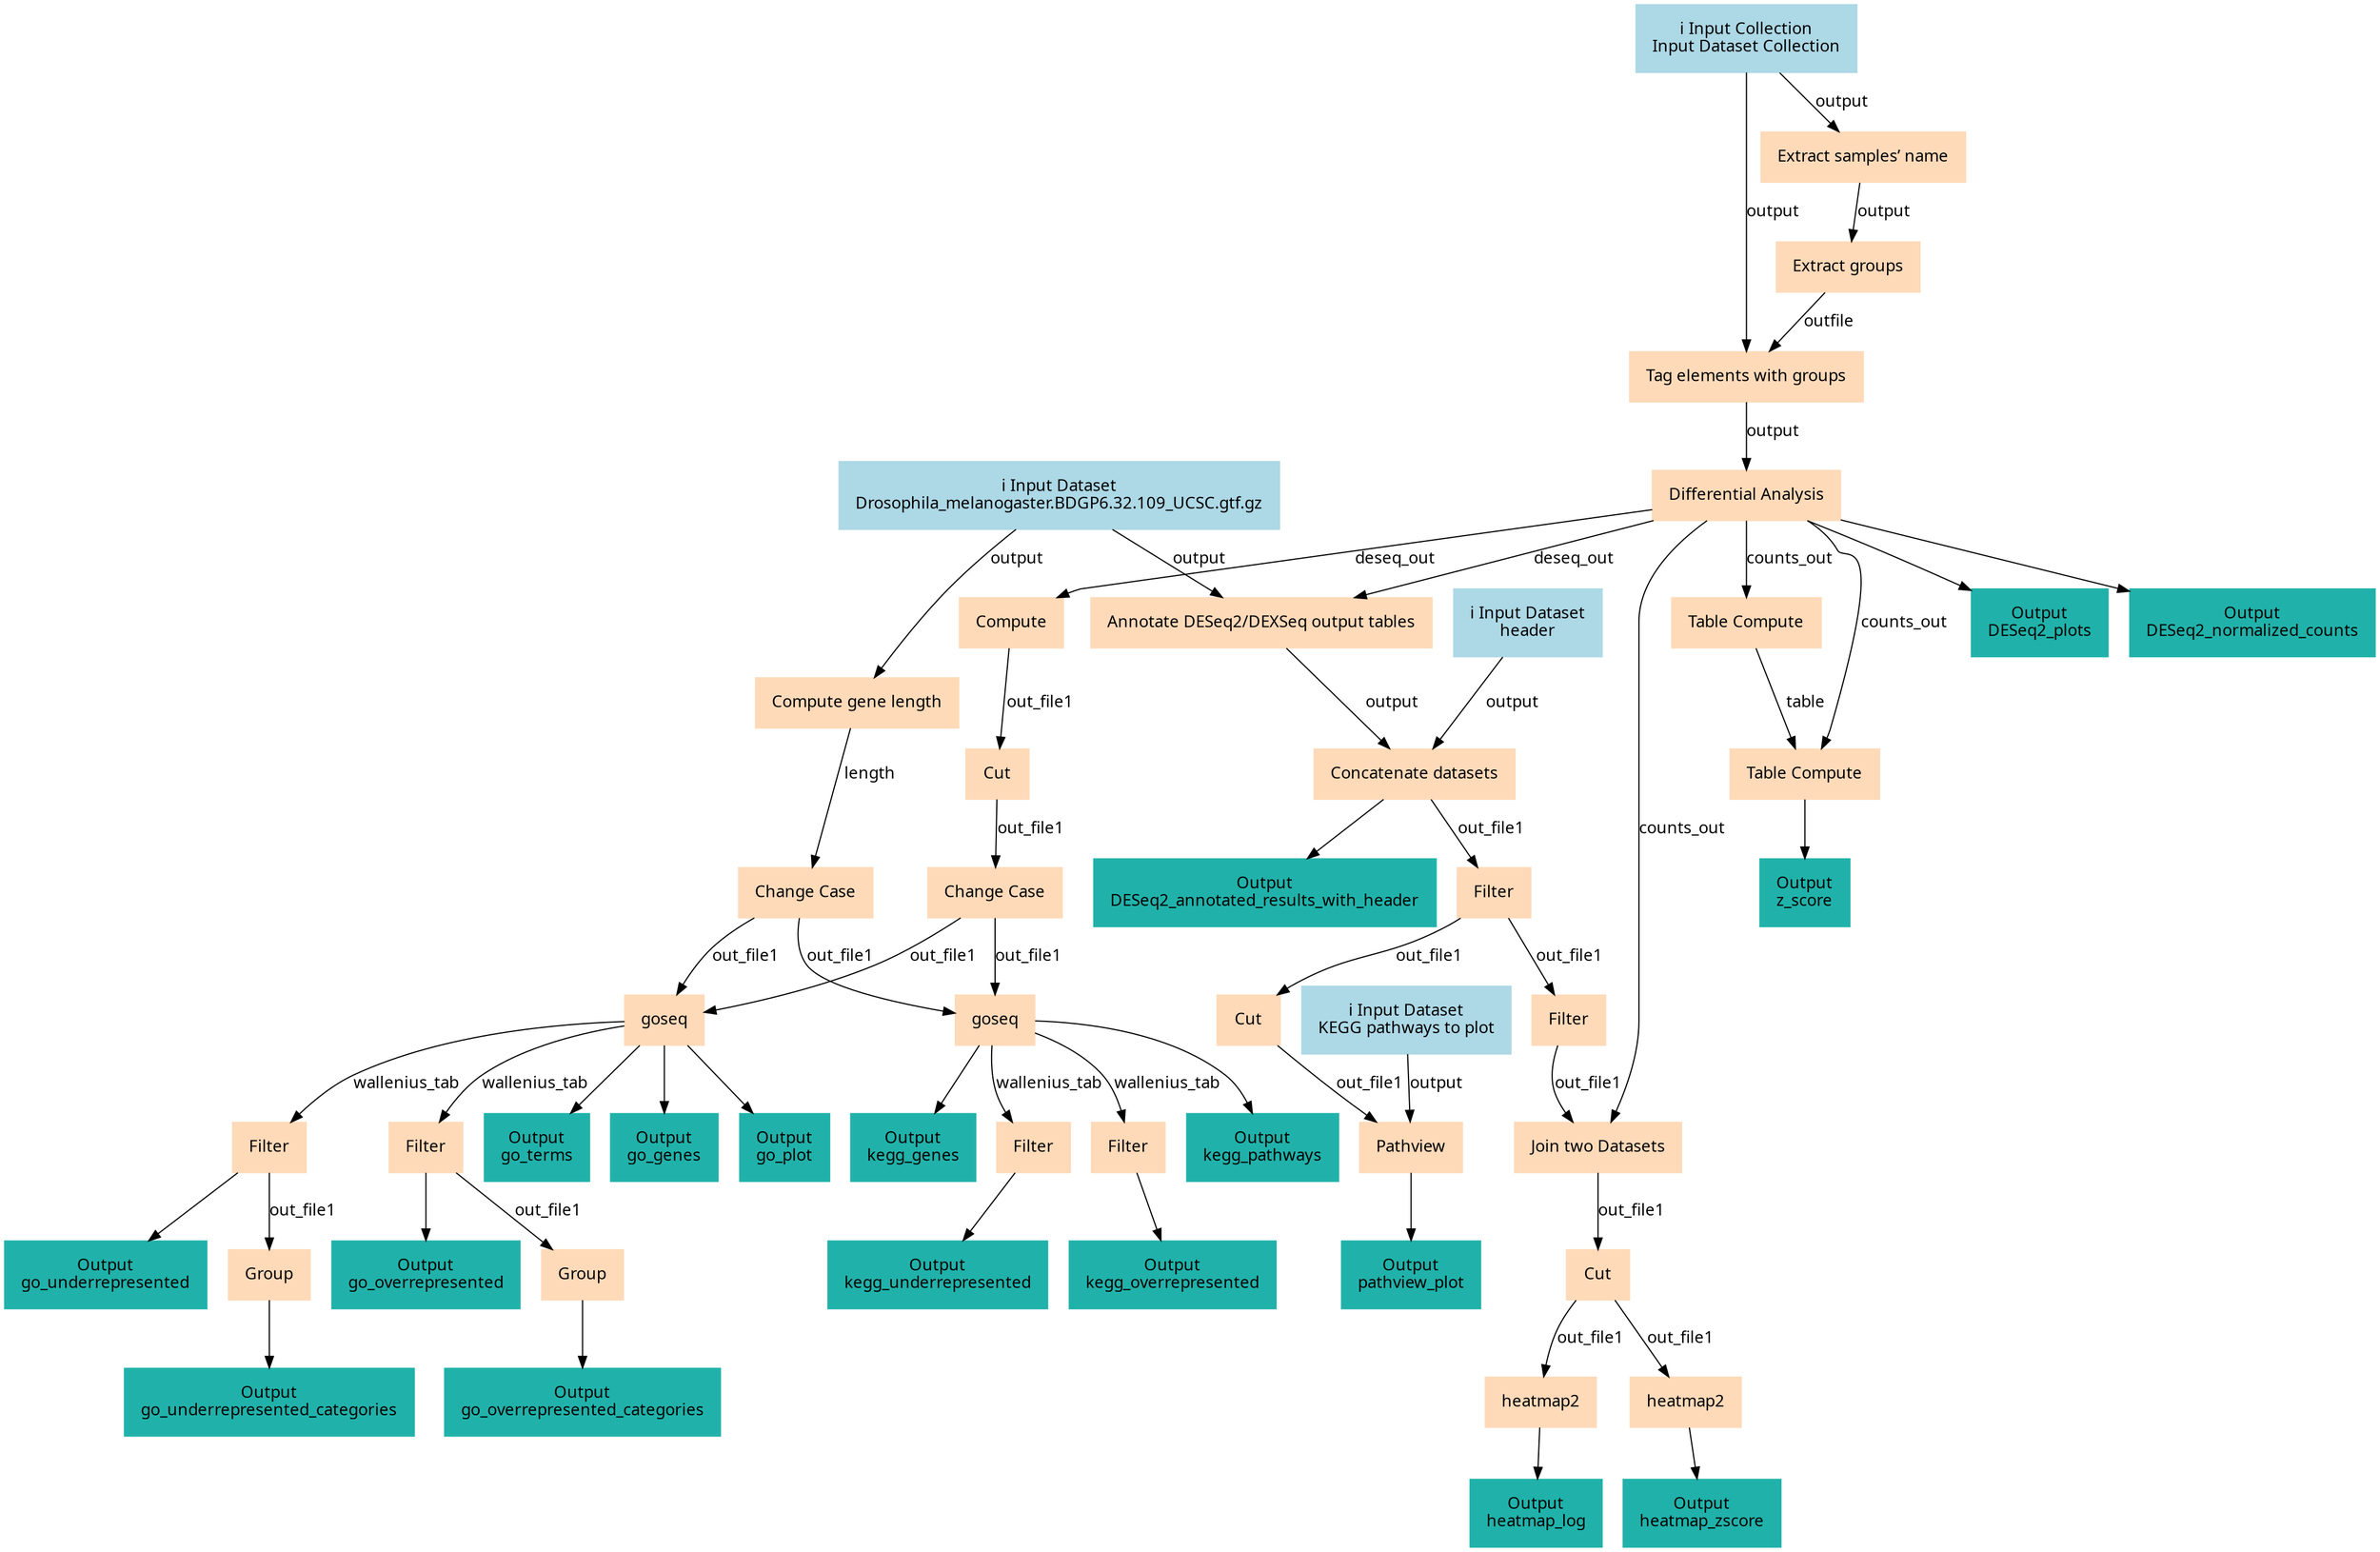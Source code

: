 digraph main {
  node [fontname="Atkinson Hyperlegible", shape=box, color=white,style=filled,color=peachpuff,margin="0.2,0.2"];
  edge [fontname="Atkinson Hyperlegible"];
  0[color=lightblue,label="ℹ️ Input Collection\nInput Dataset Collection"]
  1[color=lightblue,label="ℹ️ Input Dataset\nDrosophila_melanogaster.BDGP6.32.109_UCSC.gtf.gz"]
  2[color=lightblue,label="ℹ️ Input Dataset\nheader"]
  3[color=lightblue,label="ℹ️ Input Dataset\nKEGG pathways to plot"]
  4[label="Extract samples’ name"]
  0 -> 4 [label="output"]
  5[label="Compute gene length"]
  1 -> 5 [label="output"]
  6[label="Extract groups"]
  4 -> 6 [label="output"]
  7[label="Change Case"]
  5 -> 7 [label="length"]
  8[label="Tag elements with groups"]
  0 -> 8 [label="output"]
  6 -> 8 [label="outfile"]
  9[label="Differential Analysis"]
  8 -> 9 [label="output"]
  kc1ff3e9a46d34862adb6076ea951be26[color=lightseagreen,label="Output\nDESeq2_plots"]
  9 -> kc1ff3e9a46d34862adb6076ea951be26
  kb430e84ecfa548e892a7ef5630ced1e5[color=lightseagreen,label="Output\nDESeq2_normalized_counts"]
  9 -> kb430e84ecfa548e892a7ef5630ced1e5
  10[label="Compute"]
  9 -> 10 [label="deseq_out"]
  11[label="Annotate DESeq2/DEXSeq output tables"]
  1 -> 11 [label="output"]
  9 -> 11 [label="deseq_out"]
  12[label="Table Compute"]
  9 -> 12 [label="counts_out"]
  13[label="Cut"]
  10 -> 13 [label="out_file1"]
  14[label="Concatenate datasets"]
  2 -> 14 [label="output"]
  11 -> 14 [label="output"]
  k11f468377dbb453b962a3c97cb0faad4[color=lightseagreen,label="Output\nDESeq2_annotated_results_with_header"]
  14 -> k11f468377dbb453b962a3c97cb0faad4
  15[label="Table Compute"]
  9 -> 15 [label="counts_out"]
  12 -> 15 [label="table"]
  k32004d237c994405a65ffd861b40c949[color=lightseagreen,label="Output\nz_score"]
  15 -> k32004d237c994405a65ffd861b40c949
  16[label="Change Case"]
  13 -> 16 [label="out_file1"]
  17[label="Filter"]
  14 -> 17 [label="out_file1"]
  18[label="goseq"]
  16 -> 18 [label="out_file1"]
  7 -> 18 [label="out_file1"]
  kc06c58d4ab5d49dab481baf668c6fc29[color=lightseagreen,label="Output\ngo_terms"]
  18 -> kc06c58d4ab5d49dab481baf668c6fc29
  ka0dd739772624336abd6a915ab6be36a[color=lightseagreen,label="Output\ngo_genes"]
  18 -> ka0dd739772624336abd6a915ab6be36a
  k659fec584ed54aee9e507acce21113cb[color=lightseagreen,label="Output\ngo_plot"]
  18 -> k659fec584ed54aee9e507acce21113cb
  19[label="goseq"]
  16 -> 19 [label="out_file1"]
  7 -> 19 [label="out_file1"]
  k8d0ac5beac7d4f1085acd3461f561a50[color=lightseagreen,label="Output\nkegg_pathways"]
  19 -> k8d0ac5beac7d4f1085acd3461f561a50
  k9872b0179b394cd3b232a305979a782b[color=lightseagreen,label="Output\nkegg_genes"]
  19 -> k9872b0179b394cd3b232a305979a782b
  20[label="Cut"]
  17 -> 20 [label="out_file1"]
  21[label="Filter"]
  17 -> 21 [label="out_file1"]
  22[label="Filter"]
  18 -> 22 [label="wallenius_tab"]
  kae7623940e904b9aa7b47cffeccc80a7[color=lightseagreen,label="Output\ngo_underrepresented"]
  22 -> kae7623940e904b9aa7b47cffeccc80a7
  23[label="Filter"]
  18 -> 23 [label="wallenius_tab"]
  kb788d5b7119c418aa12ba97ef7ea5bf2[color=lightseagreen,label="Output\ngo_overrepresented"]
  23 -> kb788d5b7119c418aa12ba97ef7ea5bf2
  24[label="Filter"]
  19 -> 24 [label="wallenius_tab"]
  k69f80c89fc7d4bea836f34e68615abcd[color=lightseagreen,label="Output\nkegg_underrepresented"]
  24 -> k69f80c89fc7d4bea836f34e68615abcd
  25[label="Filter"]
  19 -> 25 [label="wallenius_tab"]
  k930f14610ade4744a83d843108c4b597[color=lightseagreen,label="Output\nkegg_overrepresented"]
  25 -> k930f14610ade4744a83d843108c4b597
  26[label="Pathview"]
  20 -> 26 [label="out_file1"]
  3 -> 26 [label="output"]
  k7cdd44756de34c02be8dd76e788980f6[color=lightseagreen,label="Output\npathview_plot"]
  26 -> k7cdd44756de34c02be8dd76e788980f6
  27[label="Join two Datasets"]
  9 -> 27 [label="counts_out"]
  21 -> 27 [label="out_file1"]
  28[label="Group"]
  22 -> 28 [label="out_file1"]
  kd1ae921d2e2b46d895a24443f5a1b3b4[color=lightseagreen,label="Output\ngo_underrepresented_categories"]
  28 -> kd1ae921d2e2b46d895a24443f5a1b3b4
  29[label="Group"]
  23 -> 29 [label="out_file1"]
  k4d2d01eb15d24863a5229462c15eb51c[color=lightseagreen,label="Output\ngo_overrepresented_categories"]
  29 -> k4d2d01eb15d24863a5229462c15eb51c
  30[label="Cut"]
  27 -> 30 [label="out_file1"]
  31[label="heatmap2"]
  30 -> 31 [label="out_file1"]
  k42cb6b684ed64b6e9312744b9e0c1442[color=lightseagreen,label="Output\nheatmap_log"]
  31 -> k42cb6b684ed64b6e9312744b9e0c1442
  32[label="heatmap2"]
  30 -> 32 [label="out_file1"]
  k0ecef5aa76ed4fe792443b32d231e7f3[color=lightseagreen,label="Output\nheatmap_zscore"]
  32 -> k0ecef5aa76ed4fe792443b32d231e7f3
}